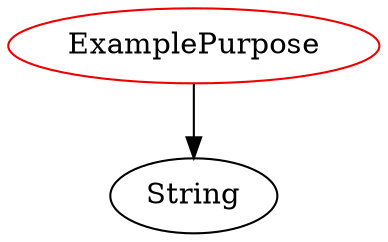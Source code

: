 digraph examplepurpose{
ExamplePurpose	[shape=oval, color=red2, label="ExamplePurpose"];
ExamplePurpose -> String;
}
